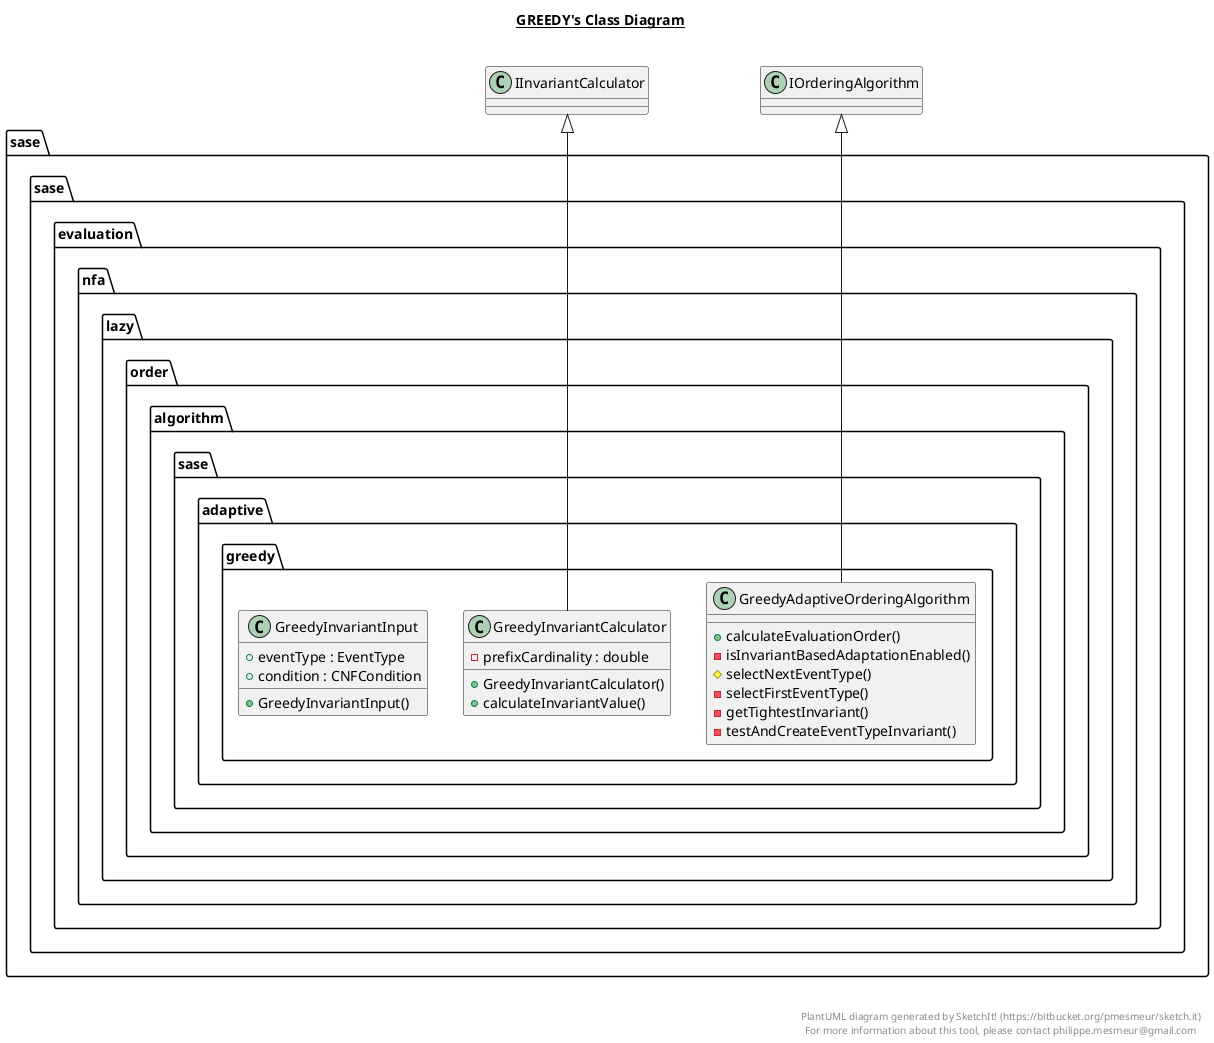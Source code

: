 @startuml

title __GREEDY's Class Diagram__\n

  package sase.sase.evaluation {
    package sase.sase.evaluation.nfa {
      package sase.sase.evaluation.nfa.lazy {
        package sase.sase.evaluation.nfa.lazy.order {
          package sase.sase.evaluation.nfa.lazy.order.algorithm {
            package sase.sase.evaluation.nfa.lazy.order.algorithm.sase.adaptive.greedy {
              class GreedyAdaptiveOrderingAlgorithm {
                  + calculateEvaluationOrder()
                  - isInvariantBasedAdaptationEnabled()
                  # selectNextEventType()
                  - selectFirstEventType()
                  - getTightestInvariant()
                  - testAndCreateEventTypeInvariant()
              }
            }
          }
        }
      }
    }
  }
  

  package sase.sase.evaluation {
    package sase.sase.evaluation.nfa {
      package sase.sase.evaluation.nfa.lazy {
        package sase.sase.evaluation.nfa.lazy.order {
          package sase.sase.evaluation.nfa.lazy.order.algorithm {
            package sase.sase.evaluation.nfa.lazy.order.algorithm.sase.adaptive.greedy {
              class GreedyInvariantCalculator {
                  - prefixCardinality : double
                  + GreedyInvariantCalculator()
                  + calculateInvariantValue()
              }
            }
          }
        }
      }
    }
  }
  

  package sase.sase.evaluation {
    package sase.sase.evaluation.nfa {
      package sase.sase.evaluation.nfa.lazy {
        package sase.sase.evaluation.nfa.lazy.order {
          package sase.sase.evaluation.nfa.lazy.order.algorithm {
            package sase.sase.evaluation.nfa.lazy.order.algorithm.sase.adaptive.greedy {
              class GreedyInvariantInput {
                  + eventType : EventType
                  + condition : CNFCondition
                  + GreedyInvariantInput()
              }
            }
          }
        }
      }
    }
  }
  

  GreedyAdaptiveOrderingAlgorithm -up-|> IOrderingAlgorithm
  GreedyInvariantCalculator -up-|> IInvariantCalculator


right footer


PlantUML diagram generated by SketchIt! (https://bitbucket.org/pmesmeur/sketch.it)
For more information about this tool, please contact philippe.mesmeur@gmail.com
endfooter

@enduml
